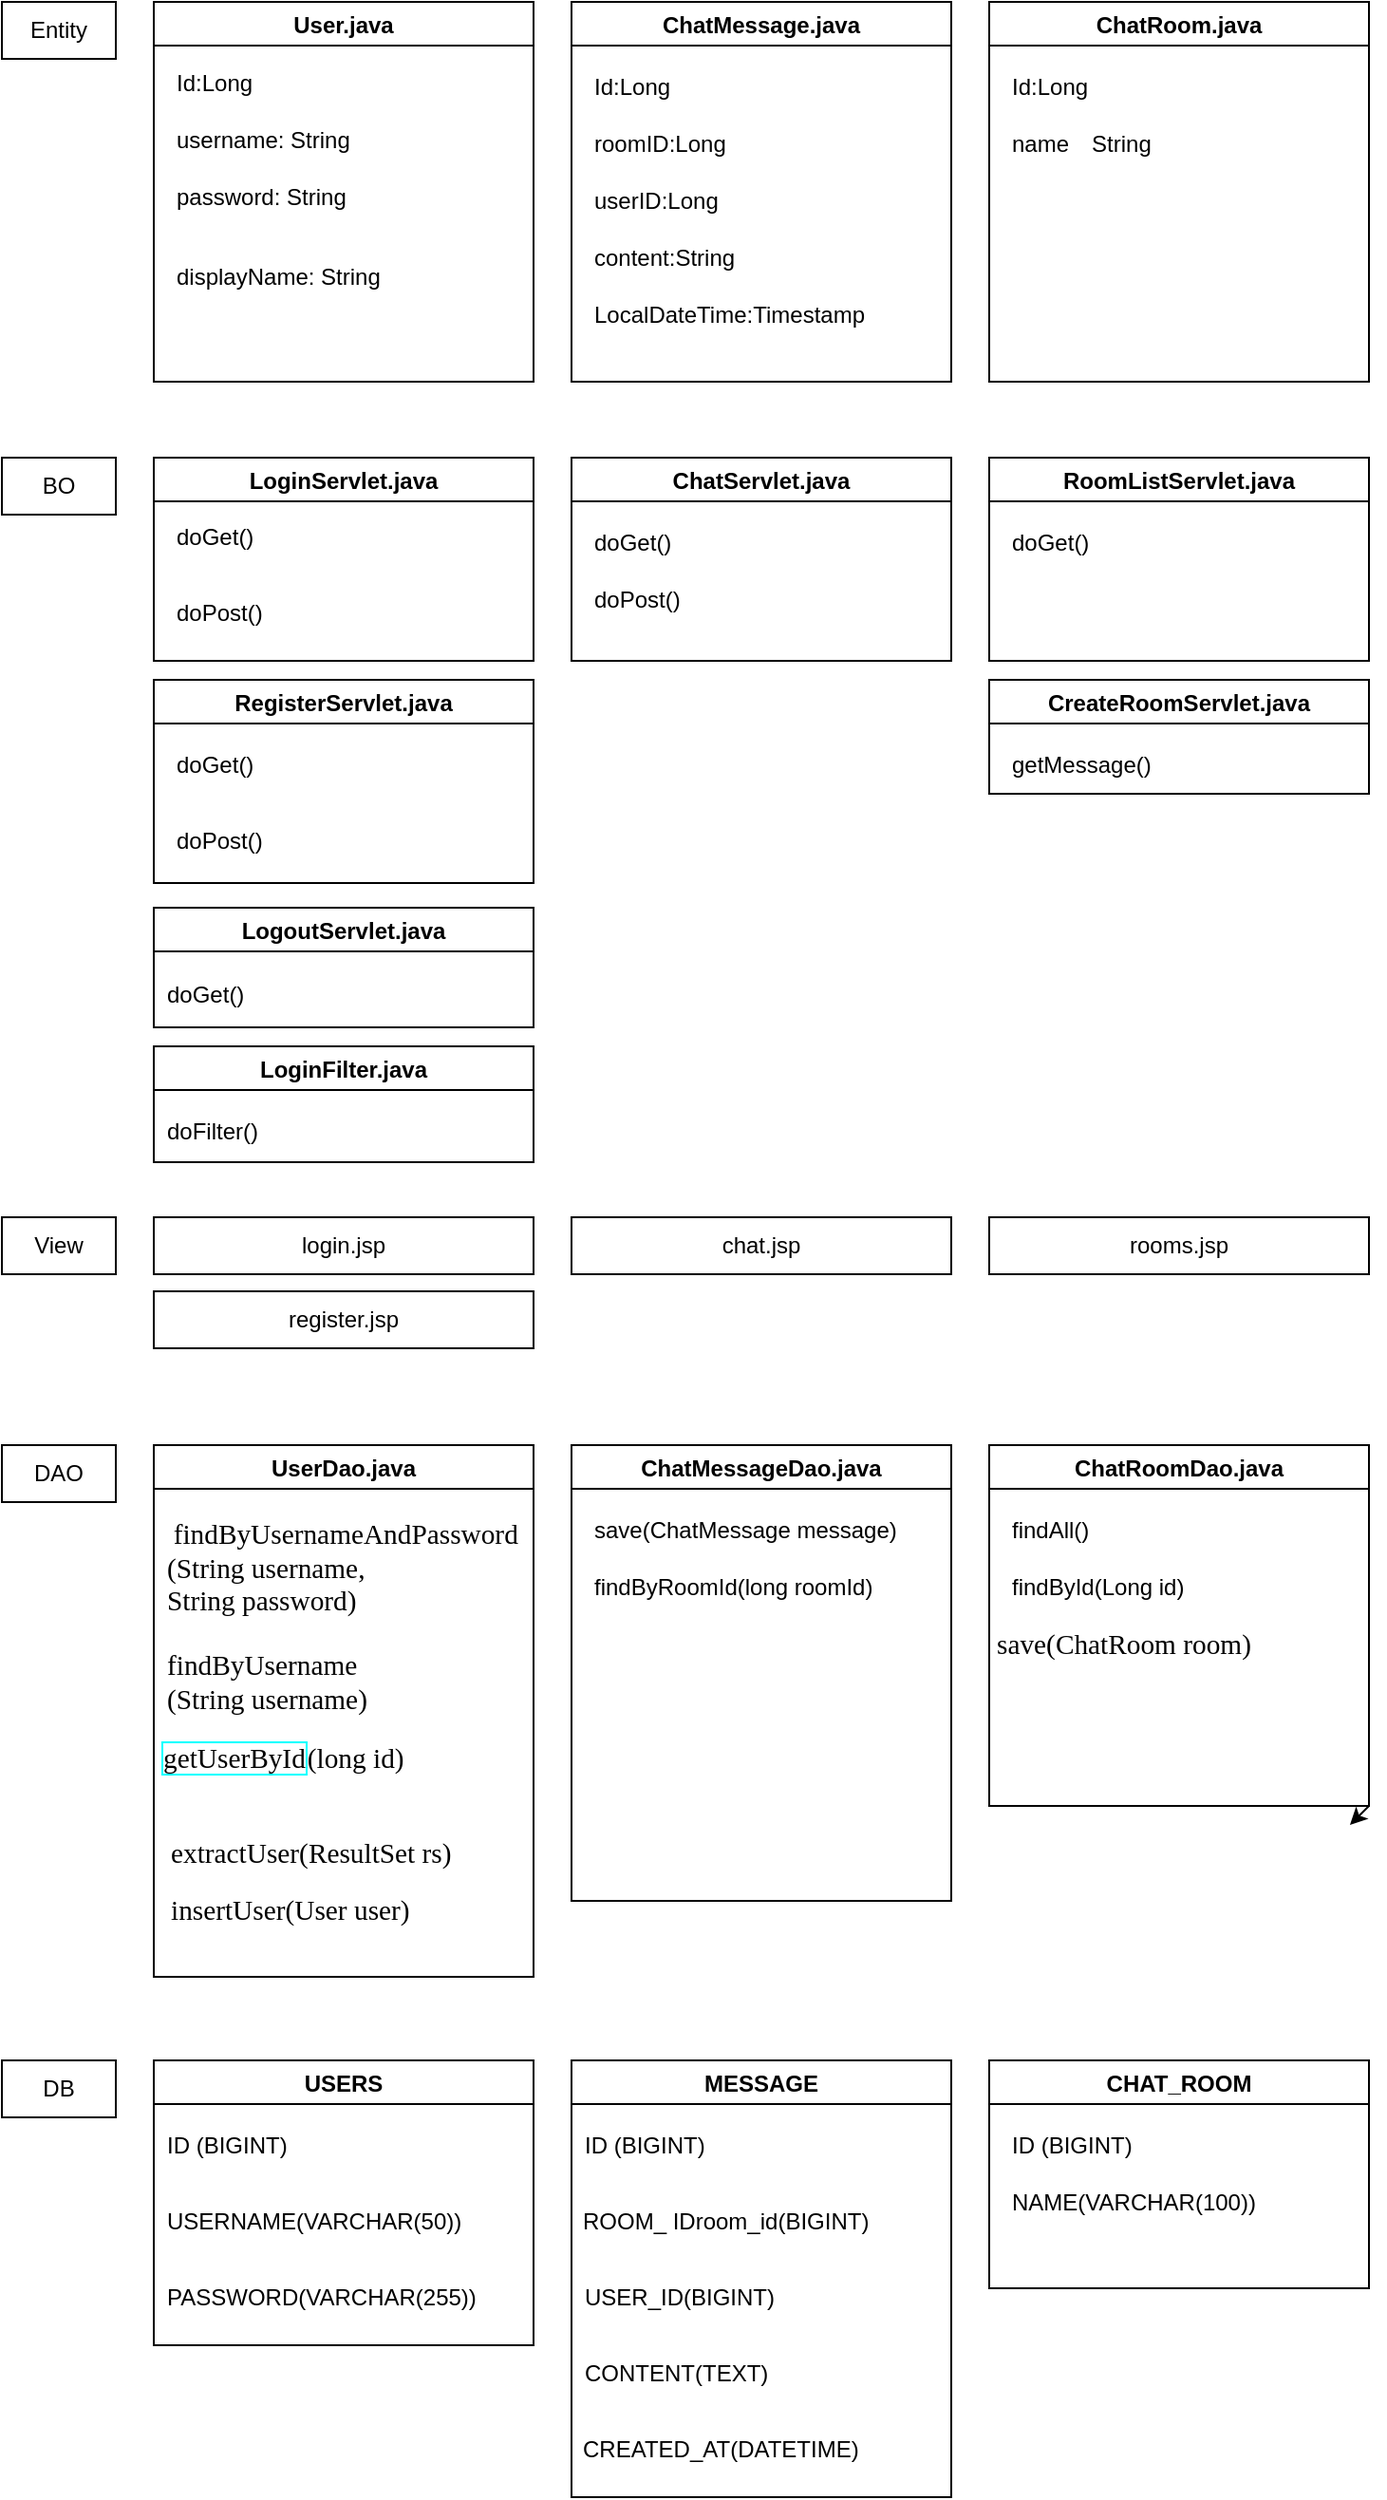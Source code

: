 <mxfile>
    <diagram name="ページ1" id="t76QthYUVTS934Xpipv5">
        <mxGraphModel dx="780" dy="936" grid="1" gridSize="10" guides="1" tooltips="1" connect="1" arrows="1" fold="1" page="1" pageScale="1" pageWidth="827" pageHeight="1169" math="0" shadow="0">
            <root>
                <mxCell id="0"/>
                <mxCell id="1" parent="0"/>
                <mxCell id="SNPm6p4h6QJzR9o17kW--1" value="User.java" style="swimlane;" parent="1" vertex="1">
                    <mxGeometry x="80" y="40" width="200" height="200" as="geometry"/>
                </mxCell>
                <mxCell id="SNPm6p4h6QJzR9o17kW--2" value="Id:Long" style="text;html=1;align=left;verticalAlign=middle;resizable=0;points=[];autosize=1;strokeColor=none;fillColor=none;" parent="SNPm6p4h6QJzR9o17kW--1" vertex="1">
                    <mxGeometry x="10" y="28" width="60" height="30" as="geometry"/>
                </mxCell>
                <mxCell id="SNPm6p4h6QJzR9o17kW--3" value="username: String" style="text;html=1;align=left;verticalAlign=middle;resizable=0;points=[];autosize=1;strokeColor=none;fillColor=none;" parent="SNPm6p4h6QJzR9o17kW--1" vertex="1">
                    <mxGeometry x="10" y="58" width="110" height="30" as="geometry"/>
                </mxCell>
                <mxCell id="SNPm6p4h6QJzR9o17kW--5" value="password: String" style="text;html=1;align=left;verticalAlign=middle;resizable=0;points=[];autosize=1;strokeColor=none;fillColor=none;" parent="SNPm6p4h6QJzR9o17kW--1" vertex="1">
                    <mxGeometry x="10" y="88" width="110" height="30" as="geometry"/>
                </mxCell>
                <mxCell id="2" value="displayName: String" style="text;html=1;align=left;verticalAlign=middle;resizable=0;points=[];autosize=1;strokeColor=none;fillColor=none;" vertex="1" parent="SNPm6p4h6QJzR9o17kW--1">
                    <mxGeometry x="10" y="130" width="130" height="30" as="geometry"/>
                </mxCell>
                <mxCell id="SNPm6p4h6QJzR9o17kW--6" value="ChatMessage.java" style="swimlane;" parent="1" vertex="1">
                    <mxGeometry x="300" y="40" width="200" height="200" as="geometry"/>
                </mxCell>
                <mxCell id="SNPm6p4h6QJzR9o17kW--10" value="&lt;span style=&quot;color: rgb(0, 0, 0);&quot;&gt;userID:Long&lt;/span&gt;" style="text;html=1;align=left;verticalAlign=middle;resizable=0;points=[];autosize=1;strokeColor=none;fillColor=none;" parent="SNPm6p4h6QJzR9o17kW--6" vertex="1">
                    <mxGeometry x="10" y="90" width="90" height="30" as="geometry"/>
                </mxCell>
                <mxCell id="SNPm6p4h6QJzR9o17kW--11" value="roomID:Long" style="text;html=1;align=left;verticalAlign=middle;resizable=0;points=[];autosize=1;strokeColor=none;fillColor=none;" parent="SNPm6p4h6QJzR9o17kW--6" vertex="1">
                    <mxGeometry x="10" y="60" width="90" height="30" as="geometry"/>
                </mxCell>
                <mxCell id="SNPm6p4h6QJzR9o17kW--12" value="Id:Long" style="text;html=1;align=left;verticalAlign=middle;resizable=0;points=[];autosize=1;strokeColor=none;fillColor=none;" parent="SNPm6p4h6QJzR9o17kW--6" vertex="1">
                    <mxGeometry x="10" y="30" width="60" height="30" as="geometry"/>
                </mxCell>
                <mxCell id="SNPm6p4h6QJzR9o17kW--13" value="content:String" style="text;html=1;align=left;verticalAlign=middle;resizable=0;points=[];autosize=1;strokeColor=none;fillColor=none;" parent="SNPm6p4h6QJzR9o17kW--6" vertex="1">
                    <mxGeometry x="10" y="120" width="100" height="30" as="geometry"/>
                </mxCell>
                <mxCell id="SNPm6p4h6QJzR9o17kW--14" value="LocalDateTime&lt;span style=&quot;background-color: transparent; color: light-dark(rgb(0, 0, 0), rgb(255, 255, 255));&quot;&gt;:Timestamp&lt;/span&gt;" style="text;html=1;align=left;verticalAlign=middle;resizable=0;points=[];autosize=1;strokeColor=none;fillColor=none;" parent="SNPm6p4h6QJzR9o17kW--6" vertex="1">
                    <mxGeometry x="10" y="150" width="170" height="30" as="geometry"/>
                </mxCell>
                <mxCell id="SNPm6p4h6QJzR9o17kW--23" value="LoginServlet.java" style="swimlane;" parent="1" vertex="1">
                    <mxGeometry x="80" y="280" width="200" height="107" as="geometry"/>
                </mxCell>
                <mxCell id="aNMjm7aHso-euT36NOkB-28" value="doGet()" style="text;html=1;align=left;verticalAlign=middle;resizable=0;points=[];autosize=1;strokeColor=none;fillColor=none;" parent="SNPm6p4h6QJzR9o17kW--23" vertex="1">
                    <mxGeometry x="10" y="27" width="60" height="30" as="geometry"/>
                </mxCell>
                <mxCell id="aNMjm7aHso-euT36NOkB-29" value="doPost()" style="text;html=1;align=left;verticalAlign=middle;resizable=0;points=[];autosize=1;strokeColor=none;fillColor=none;" parent="SNPm6p4h6QJzR9o17kW--23" vertex="1">
                    <mxGeometry x="10" y="67" width="70" height="30" as="geometry"/>
                </mxCell>
                <mxCell id="SNPm6p4h6QJzR9o17kW--26" value="ChatServlet.java" style="swimlane;" parent="1" vertex="1">
                    <mxGeometry x="300" y="280" width="200" height="107" as="geometry"/>
                </mxCell>
                <mxCell id="SNPm6p4h6QJzR9o17kW--27" value="doGet()" style="text;html=1;align=left;verticalAlign=middle;resizable=0;points=[];autosize=1;strokeColor=none;fillColor=none;" parent="SNPm6p4h6QJzR9o17kW--26" vertex="1">
                    <mxGeometry x="10" y="30" width="60" height="30" as="geometry"/>
                </mxCell>
                <mxCell id="aNMjm7aHso-euT36NOkB-26" value="doPost()" style="text;html=1;align=left;verticalAlign=middle;resizable=0;points=[];autosize=1;strokeColor=none;fillColor=none;" parent="SNPm6p4h6QJzR9o17kW--26" vertex="1">
                    <mxGeometry x="10" y="60" width="70" height="30" as="geometry"/>
                </mxCell>
                <mxCell id="SNPm6p4h6QJzR9o17kW--37" value="login.jsp" style="rounded=0;whiteSpace=wrap;html=1;" parent="1" vertex="1">
                    <mxGeometry x="80" y="680" width="200" height="30" as="geometry"/>
                </mxCell>
                <mxCell id="SNPm6p4h6QJzR9o17kW--38" value="chat.jsp" style="rounded=0;whiteSpace=wrap;html=1;" parent="1" vertex="1">
                    <mxGeometry x="300" y="680" width="200" height="30" as="geometry"/>
                </mxCell>
                <mxCell id="SNPm6p4h6QJzR9o17kW--39" value="rooms.jsp" style="rounded=0;whiteSpace=wrap;html=1;" parent="1" vertex="1">
                    <mxGeometry x="520" y="680" width="200" height="30" as="geometry"/>
                </mxCell>
                <mxCell id="SNPm6p4h6QJzR9o17kW--40" value="ChatRoom.java" style="swimlane;" parent="1" vertex="1">
                    <mxGeometry x="520" y="40" width="200" height="200" as="geometry"/>
                </mxCell>
                <mxCell id="SNPm6p4h6QJzR9o17kW--42" value="name　String" style="text;html=1;align=left;verticalAlign=middle;resizable=0;points=[];autosize=1;strokeColor=none;fillColor=none;" parent="SNPm6p4h6QJzR9o17kW--40" vertex="1">
                    <mxGeometry x="10" y="60" width="100" height="30" as="geometry"/>
                </mxCell>
                <mxCell id="SNPm6p4h6QJzR9o17kW--43" value="Id:Long" style="text;html=1;align=left;verticalAlign=middle;resizable=0;points=[];autosize=1;strokeColor=none;fillColor=none;" parent="SNPm6p4h6QJzR9o17kW--40" vertex="1">
                    <mxGeometry x="10" y="30" width="60" height="30" as="geometry"/>
                </mxCell>
                <mxCell id="SNPm6p4h6QJzR9o17kW--46" value="RoomListServlet.java" style="swimlane;" parent="1" vertex="1">
                    <mxGeometry x="520" y="280" width="200" height="107" as="geometry"/>
                </mxCell>
                <mxCell id="aNMjm7aHso-euT36NOkB-27" value="doGet()" style="text;html=1;align=left;verticalAlign=middle;resizable=0;points=[];autosize=1;strokeColor=none;fillColor=none;" parent="SNPm6p4h6QJzR9o17kW--46" vertex="1">
                    <mxGeometry x="10" y="30" width="60" height="30" as="geometry"/>
                </mxCell>
                <mxCell id="aNMjm7aHso-euT36NOkB-4" value="CreateRoomServlet.java" style="swimlane;" parent="1" vertex="1">
                    <mxGeometry x="520" y="397" width="200" height="60" as="geometry"/>
                </mxCell>
                <mxCell id="aNMjm7aHso-euT36NOkB-6" value="getMessage()&amp;nbsp;" style="text;html=1;align=left;verticalAlign=middle;resizable=0;points=[];autosize=1;strokeColor=none;fillColor=none;" parent="aNMjm7aHso-euT36NOkB-4" vertex="1">
                    <mxGeometry x="10" y="30" width="100" height="30" as="geometry"/>
                </mxCell>
                <mxCell id="aNMjm7aHso-euT36NOkB-7" value="register.jsp" style="rounded=0;whiteSpace=wrap;html=1;" parent="1" vertex="1">
                    <mxGeometry x="80" y="719" width="200" height="30" as="geometry"/>
                </mxCell>
                <mxCell id="aNMjm7aHso-euT36NOkB-8" value="LogoutServlet.java" style="swimlane;" parent="1" vertex="1">
                    <mxGeometry x="80" y="517" width="200" height="63" as="geometry"/>
                </mxCell>
                <mxCell id="aNMjm7aHso-euT36NOkB-37" value="doGet()" style="text;html=1;align=left;verticalAlign=middle;resizable=0;points=[];autosize=1;strokeColor=none;fillColor=none;" parent="aNMjm7aHso-euT36NOkB-8" vertex="1">
                    <mxGeometry x="5" y="31" width="60" height="30" as="geometry"/>
                </mxCell>
                <mxCell id="aNMjm7aHso-euT36NOkB-12" value="UserDao.java" style="swimlane;" parent="1" vertex="1">
                    <mxGeometry x="80" y="800" width="200" height="280" as="geometry"/>
                </mxCell>
                <mxCell id="3" value="&lt;span style=&quot;padding: 0px 0px 0px 2px;&quot;&gt;&lt;span style=&quot;font-family: &amp;quot;ＭＳ ゴシック&amp;quot;; font-size: 11pt; white-space-collapse: preserve;&quot;&gt;&lt;font style=&quot;color: rgb(0, 0, 0);&quot;&gt;&lt;span&gt;&lt;/span&gt;&lt;span&gt;findByUsername&lt;/span&gt;&lt;/font&gt;&lt;/span&gt;&lt;/span&gt;&lt;div&gt;&lt;span style=&quot;padding: 0px 0px 0px 2px;&quot;&gt;&lt;span style=&quot;font-family: &amp;quot;ＭＳ ゴシック&amp;quot;; font-size: 11pt; white-space-collapse: preserve;&quot;&gt;&lt;font style=&quot;color: rgb(0, 0, 0);&quot;&gt;&lt;span&gt;(&lt;/span&gt;&lt;span&gt;String&lt;/span&gt;&lt;span&gt; &lt;/span&gt;&lt;span&gt;username&lt;/span&gt;&lt;span&gt;)&lt;/span&gt;&lt;/font&gt;&lt;/span&gt;&lt;/span&gt;&lt;/div&gt;" style="text;html=1;align=left;verticalAlign=middle;resizable=0;points=[];autosize=1;strokeColor=none;fillColor=none;labelBackgroundColor=default;labelBorderColor=none;" vertex="1" parent="aNMjm7aHso-euT36NOkB-12">
                    <mxGeometry x="2.5" y="100" width="150" height="50" as="geometry"/>
                </mxCell>
                <mxCell id="aNMjm7aHso-euT36NOkB-13" value="&amp;nbsp;&lt;span style=&quot;padding: 0px 0px 0px 2px;&quot;&gt;&lt;span style=&quot;font-family: &amp;quot;ＭＳ ゴシック&amp;quot;; font-size: 11pt; white-space-collapse: preserve;&quot;&gt;&lt;span style=&quot;text-decoration-color: rgb(0, 102, 204);&quot;&gt;findByUsernameAndPassword&lt;/span&gt;&lt;/span&gt;&lt;/span&gt;&lt;div&gt;&lt;span style=&quot;padding: 0px 0px 0px 2px;&quot;&gt;&lt;span style=&quot;font-family: &amp;quot;ＭＳ ゴシック&amp;quot;; font-size: 11pt; white-space-collapse: preserve;&quot;&gt;&lt;span style=&quot;&quot;&gt;(&lt;/span&gt;&lt;span style=&quot;&quot;&gt;String&lt;/span&gt;&lt;span style=&quot;&quot;&gt; &lt;/span&gt;&lt;span style=&quot;&quot;&gt;username&lt;/span&gt;&lt;span style=&quot;&quot;&gt;,&lt;/span&gt;&lt;span style=&quot;&quot;&gt; &lt;/span&gt;&lt;/span&gt;&lt;/span&gt;&lt;/div&gt;&lt;div&gt;&lt;span style=&quot;padding: 0px 0px 0px 2px;&quot;&gt;&lt;span style=&quot;font-family: &amp;quot;ＭＳ ゴシック&amp;quot;; font-size: 11pt; white-space-collapse: preserve;&quot;&gt;String password) &lt;/span&gt;&lt;/span&gt;&lt;/div&gt;" style="text;html=1;align=left;verticalAlign=middle;resizable=0;points=[];autosize=1;strokeColor=none;fillColor=none;labelBackgroundColor=default;fontColor=#000000;" parent="aNMjm7aHso-euT36NOkB-12" vertex="1">
                    <mxGeometry x="2.5" y="30" width="210" height="70" as="geometry"/>
                </mxCell>
                <mxCell id="8" value="&lt;div style=&quot;padding: 0px 0px 0px 2px;&quot;&gt;&lt;div style=&quot;font-family: &amp;quot;ＭＳ ゴシック&amp;quot;; font-size: 11pt; white-space-collapse: preserve;&quot;&gt;&lt;p style=&quot;margin: 0px;&quot;&gt;&lt;font style=&quot;color: rgb(0, 0, 0);&quot;&gt;&lt;span&gt;&lt;/span&gt;&lt;span&gt;extractUser&lt;/span&gt;&lt;span&gt;(&lt;/span&gt;&lt;span&gt;ResultSet&lt;/span&gt;&lt;span&gt; &lt;/span&gt;&lt;span&gt;rs&lt;/span&gt;&lt;span&gt;)&lt;/span&gt;&lt;span&gt; &lt;/span&gt;&lt;/font&gt;&lt;/p&gt;&lt;/div&gt;&lt;/div&gt;" style="text;html=1;align=left;verticalAlign=middle;resizable=0;points=[];autosize=1;strokeColor=none;fillColor=none;labelBackgroundColor=default;" vertex="1" parent="aNMjm7aHso-euT36NOkB-12">
                    <mxGeometry x="5" y="200" width="210" height="30" as="geometry"/>
                </mxCell>
                <mxCell id="7" value="&lt;span style=&quot;padding: 0px 0px 0px 2px;&quot;&gt;&lt;span style=&quot;font-family: &amp;quot;ＭＳ ゴシック&amp;quot;; font-size: 11pt; white-space-collapse: preserve;&quot;&gt;&lt;font&gt;&lt;font style=&quot;color: rgb(0, 0, 0);&quot;&gt;&lt;span&gt;&lt;/span&gt;&lt;/font&gt;&lt;span style=&quot;border: 1pt solid rgb(0, 255, 255);&quot;&gt;&lt;font style=&quot;color: rgb(0, 0, 0);&quot;&gt;getUserById&lt;/font&gt;&lt;/span&gt;&lt;font style=&quot;color: rgb(0, 0, 0);&quot;&gt;(long id)&lt;/font&gt;&lt;/font&gt;&lt;/span&gt;&lt;/span&gt;" style="text;html=1;align=left;verticalAlign=middle;resizable=0;points=[];autosize=1;strokeColor=none;fillColor=none;labelBackgroundColor=default;" vertex="1" parent="aNMjm7aHso-euT36NOkB-12">
                    <mxGeometry y="150" width="170" height="30" as="geometry"/>
                </mxCell>
                <mxCell id="9" value="&lt;span style=&quot;padding: 0px 0px 0px 2px;&quot;&gt;&lt;span style=&quot;font-family: &amp;quot;ＭＳ ゴシック&amp;quot;; font-size: 11pt; white-space-collapse: preserve; background-color: light-dark(#ffffff, var(--ge-dark-color, #121212));&quot;&gt;&lt;font style=&quot;color: rgb(0, 0, 0);&quot;&gt;&lt;span&gt;insertUser&lt;/span&gt;&lt;span&gt;(&lt;/span&gt;&lt;span&gt;User&lt;/span&gt;&lt;span&gt; &lt;/span&gt;&lt;span&gt;user&lt;/span&gt;&lt;span&gt;)&lt;/span&gt;&lt;/font&gt;&lt;/span&gt;&lt;/span&gt;" style="text;html=1;align=left;verticalAlign=middle;resizable=0;points=[];autosize=1;strokeColor=none;fillColor=none;labelBackgroundColor=default;" vertex="1" parent="aNMjm7aHso-euT36NOkB-12">
                    <mxGeometry x="5" y="230" width="180" height="30" as="geometry"/>
                </mxCell>
                <mxCell id="aNMjm7aHso-euT36NOkB-15" value="ChatMessageDao.java" style="swimlane;" parent="1" vertex="1">
                    <mxGeometry x="300" y="800" width="200" height="240" as="geometry"/>
                </mxCell>
                <mxCell id="aNMjm7aHso-euT36NOkB-16" value="save(ChatMessage message)" style="text;html=1;align=left;verticalAlign=middle;resizable=0;points=[];autosize=1;strokeColor=none;fillColor=none;" parent="aNMjm7aHso-euT36NOkB-15" vertex="1">
                    <mxGeometry x="10" y="30" width="180" height="30" as="geometry"/>
                </mxCell>
                <mxCell id="aNMjm7aHso-euT36NOkB-17" value="findByRoomId(long roomId)" style="text;html=1;align=left;verticalAlign=middle;resizable=0;points=[];autosize=1;strokeColor=none;fillColor=none;" parent="aNMjm7aHso-euT36NOkB-15" vertex="1">
                    <mxGeometry x="10" y="60" width="170" height="30" as="geometry"/>
                </mxCell>
                <mxCell id="13" style="edgeStyle=none;html=1;exitX=1;exitY=1;exitDx=0;exitDy=0;" edge="1" parent="1" source="aNMjm7aHso-euT36NOkB-18">
                    <mxGeometry relative="1" as="geometry">
                        <mxPoint x="710" y="1000" as="targetPoint"/>
                    </mxGeometry>
                </mxCell>
                <mxCell id="aNMjm7aHso-euT36NOkB-18" value="ChatRoomDao.java" style="swimlane;" parent="1" vertex="1">
                    <mxGeometry x="520" y="800" width="200" height="190" as="geometry"/>
                </mxCell>
                <mxCell id="aNMjm7aHso-euT36NOkB-19" value="findAll()" style="text;html=1;align=left;verticalAlign=middle;resizable=0;points=[];autosize=1;strokeColor=none;fillColor=none;" parent="aNMjm7aHso-euT36NOkB-18" vertex="1">
                    <mxGeometry x="10" y="30" width="60" height="30" as="geometry"/>
                </mxCell>
                <mxCell id="aNMjm7aHso-euT36NOkB-20" value="findById(Long id)" style="text;html=1;align=left;verticalAlign=middle;resizable=0;points=[];autosize=1;strokeColor=none;fillColor=none;" parent="aNMjm7aHso-euT36NOkB-18" vertex="1">
                    <mxGeometry x="10" y="60" width="110" height="30" as="geometry"/>
                </mxCell>
                <mxCell id="10" value="&lt;span style=&quot;font-family: monospace; font-size: 0px;&quot;&gt;%3CmxGraphModel%3E%3Croot%3E%3CmxCell%20id%3D%220%22%2F%3E%3CmxCell%20id%3D%221%22%20parent%3D%220%22%2F%3E%3CmxCell%20id%3D%222%22%20value%3D%22findById(Long%20id)%22%20style%3D%22text%3Bhtml%3D1%3Balign%3Dleft%3BverticalAlign%3Dmiddle%3Bresizable%3D0%3Bpoints%3D%5B%5D%3Bautosize%3D1%3BstrokeColor%3Dnone%3BfillColor%3Dnone%3B%22%20vertex%3D%221%22%20parent%3D%221%22%3E%3CmxGeometry%20x%3D%22530%22%20y%3D%22860%22%20width%3D%22110%22%20height%3D%2230%22%20as%3D%22geometry%22%2F%3E%3C%2FmxCell%3E%3C%2Froot%3E%3C%2FmxGraphModel%3E&lt;/span&gt;" style="text;html=1;align=left;verticalAlign=middle;resizable=0;points=[];autosize=1;strokeColor=none;fillColor=none;" vertex="1" parent="aNMjm7aHso-euT36NOkB-18">
                    <mxGeometry x="10" y="80" width="20" height="30" as="geometry"/>
                </mxCell>
                <mxCell id="11" value="&lt;span style=&quot;padding: 0px 0px 0px 2px;&quot;&gt;&lt;span style=&quot;font-family: &amp;quot;ＭＳ ゴシック&amp;quot;; font-size: 11pt; white-space-collapse: preserve;&quot;&gt;&lt;span style=&quot;&quot;&gt;save&lt;/span&gt;&lt;span style=&quot;&quot;&gt;(&lt;/span&gt;&lt;span style=&quot;&quot;&gt;ChatRoom&lt;/span&gt;&lt;span style=&quot;&quot;&gt; &lt;/span&gt;&lt;span style=&quot;&quot;&gt;room&lt;/span&gt;&lt;span style=&quot;&quot;&gt;)&lt;/span&gt;&lt;/span&gt;&lt;/span&gt;" style="text;html=1;align=left;verticalAlign=middle;resizable=0;points=[];autosize=1;strokeColor=none;fillColor=none;fontColor=#000000;labelBackgroundColor=default;" vertex="1" parent="aNMjm7aHso-euT36NOkB-18">
                    <mxGeometry y="90" width="160" height="30" as="geometry"/>
                </mxCell>
                <mxCell id="aNMjm7aHso-euT36NOkB-21" value="LoginFilter.java" style="swimlane;" parent="1" vertex="1">
                    <mxGeometry x="80" y="590" width="200" height="61" as="geometry"/>
                </mxCell>
                <mxCell id="aNMjm7aHso-euT36NOkB-22" value="doFilter()" style="text;html=1;align=left;verticalAlign=middle;resizable=0;points=[];autosize=1;strokeColor=none;fillColor=none;" parent="aNMjm7aHso-euT36NOkB-21" vertex="1">
                    <mxGeometry x="5" y="30" width="70" height="30" as="geometry"/>
                </mxCell>
                <mxCell id="aNMjm7aHso-euT36NOkB-30" value="RegisterServlet.java" style="swimlane;" parent="1" vertex="1">
                    <mxGeometry x="80" y="397" width="200" height="107" as="geometry"/>
                </mxCell>
                <mxCell id="aNMjm7aHso-euT36NOkB-31" value="doGet()" style="text;html=1;align=left;verticalAlign=middle;resizable=0;points=[];autosize=1;strokeColor=none;fillColor=none;" parent="aNMjm7aHso-euT36NOkB-30" vertex="1">
                    <mxGeometry x="10" y="30" width="60" height="30" as="geometry"/>
                </mxCell>
                <mxCell id="aNMjm7aHso-euT36NOkB-32" value="doPost()" style="text;html=1;align=left;verticalAlign=middle;resizable=0;points=[];autosize=1;strokeColor=none;fillColor=none;" parent="aNMjm7aHso-euT36NOkB-30" vertex="1">
                    <mxGeometry x="10" y="70" width="70" height="30" as="geometry"/>
                </mxCell>
                <mxCell id="aNMjm7aHso-euT36NOkB-33" value="DAO" style="rounded=0;whiteSpace=wrap;html=1;" parent="1" vertex="1">
                    <mxGeometry y="800" width="60" height="30" as="geometry"/>
                </mxCell>
                <mxCell id="aNMjm7aHso-euT36NOkB-34" value="Entity" style="rounded=0;whiteSpace=wrap;html=1;" parent="1" vertex="1">
                    <mxGeometry y="40" width="60" height="30" as="geometry"/>
                </mxCell>
                <mxCell id="aNMjm7aHso-euT36NOkB-35" value="BO" style="rounded=0;whiteSpace=wrap;html=1;" parent="1" vertex="1">
                    <mxGeometry y="280" width="60" height="30" as="geometry"/>
                </mxCell>
                <mxCell id="aNMjm7aHso-euT36NOkB-36" value="View" style="rounded=0;whiteSpace=wrap;html=1;" parent="1" vertex="1">
                    <mxGeometry y="680" width="60" height="30" as="geometry"/>
                </mxCell>
                <mxCell id="aNMjm7aHso-euT36NOkB-38" value="DB" style="rounded=0;whiteSpace=wrap;html=1;" parent="1" vertex="1">
                    <mxGeometry y="1124" width="60" height="30" as="geometry"/>
                </mxCell>
                <mxCell id="aNMjm7aHso-euT36NOkB-39" value="USERS" style="swimlane;" parent="1" vertex="1">
                    <mxGeometry x="80" y="1124" width="200" height="150" as="geometry"/>
                </mxCell>
                <mxCell id="aNMjm7aHso-euT36NOkB-54" value="ID (BIGINT)" style="text;html=1;align=left;verticalAlign=middle;resizable=0;points=[];autosize=1;strokeColor=none;fillColor=none;" parent="aNMjm7aHso-euT36NOkB-39" vertex="1">
                    <mxGeometry x="5" y="30" width="90" height="30" as="geometry"/>
                </mxCell>
                <mxCell id="aNMjm7aHso-euT36NOkB-55" value="USERNAME(VARCHAR(50))" style="text;html=1;align=left;verticalAlign=middle;resizable=0;points=[];autosize=1;strokeColor=none;fillColor=none;" parent="aNMjm7aHso-euT36NOkB-39" vertex="1">
                    <mxGeometry x="5" y="70" width="180" height="30" as="geometry"/>
                </mxCell>
                <mxCell id="aNMjm7aHso-euT36NOkB-56" value="PASSWORD(VARCHAR(255))" style="text;html=1;align=left;verticalAlign=middle;resizable=0;points=[];autosize=1;strokeColor=none;fillColor=none;" parent="aNMjm7aHso-euT36NOkB-39" vertex="1">
                    <mxGeometry x="5" y="110" width="190" height="30" as="geometry"/>
                </mxCell>
                <mxCell id="aNMjm7aHso-euT36NOkB-41" value="MESSAGE" style="swimlane;" parent="1" vertex="1">
                    <mxGeometry x="300" y="1124" width="200" height="230" as="geometry"/>
                </mxCell>
                <mxCell id="aNMjm7aHso-euT36NOkB-42" value="ID (BIGINT)" style="text;html=1;align=left;verticalAlign=middle;resizable=0;points=[];autosize=1;strokeColor=none;fillColor=none;" parent="aNMjm7aHso-euT36NOkB-41" vertex="1">
                    <mxGeometry x="5" y="30" width="90" height="30" as="geometry"/>
                </mxCell>
                <mxCell id="aNMjm7aHso-euT36NOkB-52" value="USER_ID(BIGINT)" style="text;html=1;align=left;verticalAlign=middle;resizable=0;points=[];autosize=1;strokeColor=none;fillColor=none;" parent="aNMjm7aHso-euT36NOkB-41" vertex="1">
                    <mxGeometry x="5" y="110" width="120" height="30" as="geometry"/>
                </mxCell>
                <mxCell id="aNMjm7aHso-euT36NOkB-51" value="ROOM_ IDroom_id(BIGINT)" style="text;html=1;align=left;verticalAlign=middle;resizable=0;points=[];autosize=1;strokeColor=none;fillColor=none;" parent="aNMjm7aHso-euT36NOkB-41" vertex="1">
                    <mxGeometry x="4" y="70" width="170" height="30" as="geometry"/>
                </mxCell>
                <mxCell id="aNMjm7aHso-euT36NOkB-50" value="CONTENT(TEXT)" style="text;html=1;align=left;verticalAlign=middle;resizable=0;points=[];autosize=1;strokeColor=none;fillColor=none;" parent="aNMjm7aHso-euT36NOkB-41" vertex="1">
                    <mxGeometry x="5" y="150" width="120" height="30" as="geometry"/>
                </mxCell>
                <mxCell id="aNMjm7aHso-euT36NOkB-53" value="CREATED_AT(DATETIME)" style="text;html=1;align=left;verticalAlign=middle;resizable=0;points=[];autosize=1;strokeColor=none;fillColor=none;" parent="aNMjm7aHso-euT36NOkB-41" vertex="1">
                    <mxGeometry x="4" y="190" width="170" height="30" as="geometry"/>
                </mxCell>
                <mxCell id="aNMjm7aHso-euT36NOkB-43" value="CHAT_ROOM" style="swimlane;" parent="1" vertex="1">
                    <mxGeometry x="520" y="1124" width="200" height="120" as="geometry"/>
                </mxCell>
                <mxCell id="aNMjm7aHso-euT36NOkB-57" value="ID (BIGINT)" style="text;html=1;align=left;verticalAlign=middle;resizable=0;points=[];autosize=1;strokeColor=none;fillColor=none;" parent="aNMjm7aHso-euT36NOkB-43" vertex="1">
                    <mxGeometry x="10" y="30" width="90" height="30" as="geometry"/>
                </mxCell>
                <mxCell id="aNMjm7aHso-euT36NOkB-58" value="NAME(VARCHAR(100))" style="text;html=1;align=left;verticalAlign=middle;resizable=0;points=[];autosize=1;strokeColor=none;fillColor=none;" parent="aNMjm7aHso-euT36NOkB-43" vertex="1">
                    <mxGeometry x="10" y="60" width="150" height="30" as="geometry"/>
                </mxCell>
            </root>
        </mxGraphModel>
    </diagram>
</mxfile>